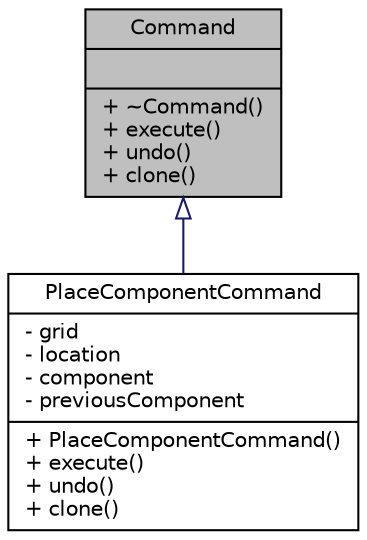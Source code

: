 digraph "Command"
{
 // LATEX_PDF_SIZE
  edge [fontname="Helvetica",fontsize="10",labelfontname="Helvetica",labelfontsize="10"];
  node [fontname="Helvetica",fontsize="10",shape=record];
  Node1 [label="{Command\n||+ ~Command()\l+ execute()\l+ undo()\l+ clone()\l}",height=0.2,width=0.4,color="black", fillcolor="grey75", style="filled", fontcolor="black",tooltip="Abstract base class representing a command in the command pattern."];
  Node1 -> Node2 [dir="back",color="midnightblue",fontsize="10",style="solid",arrowtail="onormal",fontname="Helvetica"];
  Node2 [label="{PlaceComponentCommand\n|- grid\l- location\l- component\l- previousComponent\l|+ PlaceComponentCommand()\l+ execute()\l+ undo()\l+ clone()\l}",height=0.2,width=0.4,color="black", fillcolor="white", style="filled",URL="$classPlaceComponentCommand.html",tooltip="Command to place a CityComponent on a MapGrid at a specified Location."];
}
